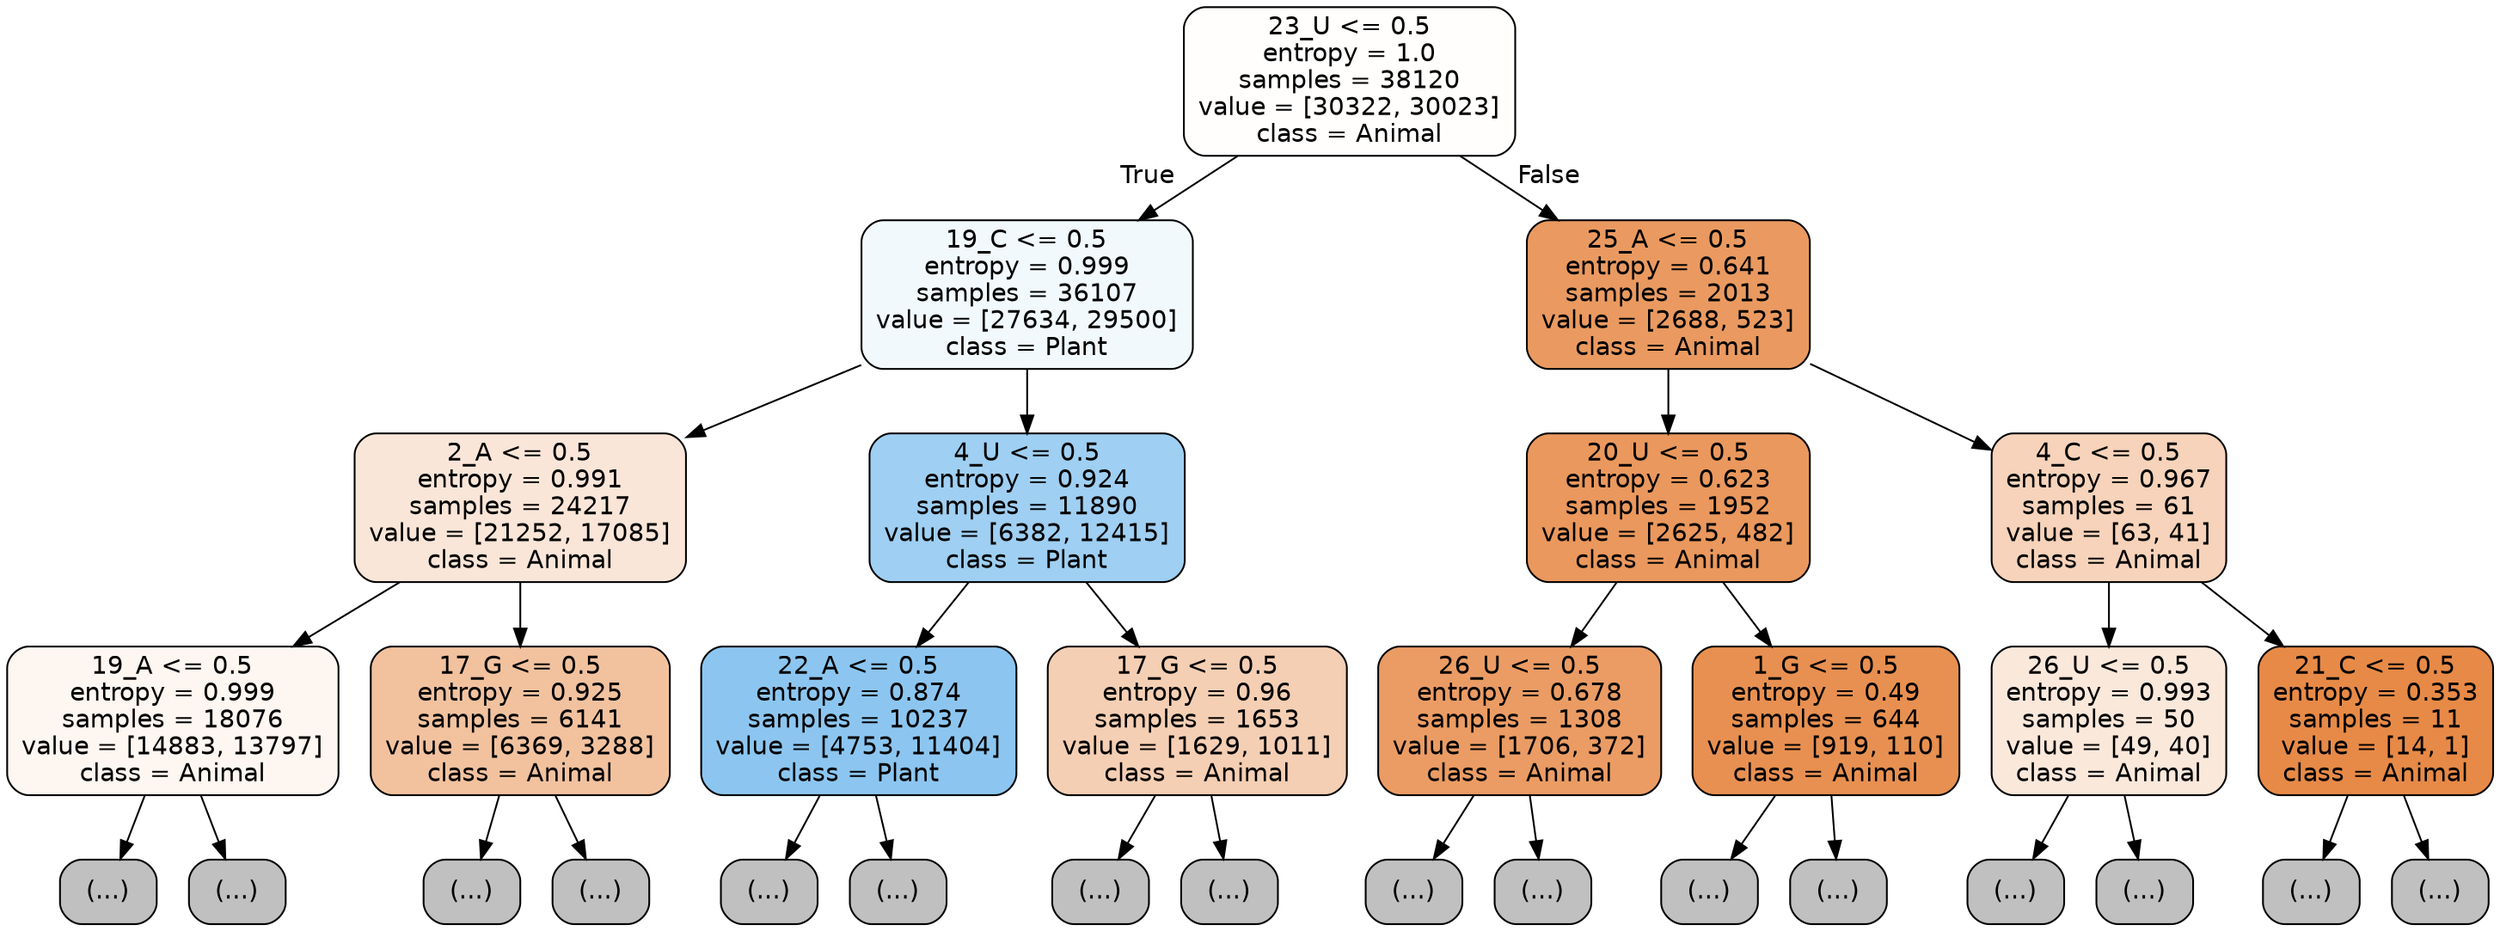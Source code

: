 digraph Tree {
node [shape=box, style="filled, rounded", color="black", fontname="helvetica"] ;
edge [fontname="helvetica"] ;
0 [label="23_U <= 0.5\nentropy = 1.0\nsamples = 38120\nvalue = [30322, 30023]\nclass = Animal", fillcolor="#fffefd"] ;
1 [label="19_C <= 0.5\nentropy = 0.999\nsamples = 36107\nvalue = [27634, 29500]\nclass = Plant", fillcolor="#f2f9fd"] ;
0 -> 1 [labeldistance=2.5, labelangle=45, headlabel="True"] ;
2 [label="2_A <= 0.5\nentropy = 0.991\nsamples = 24217\nvalue = [21252, 17085]\nclass = Animal", fillcolor="#fae6d8"] ;
1 -> 2 ;
3 [label="19_A <= 0.5\nentropy = 0.999\nsamples = 18076\nvalue = [14883, 13797]\nclass = Animal", fillcolor="#fdf6f1"] ;
2 -> 3 ;
4 [label="(...)", fillcolor="#C0C0C0"] ;
3 -> 4 ;
6395 [label="(...)", fillcolor="#C0C0C0"] ;
3 -> 6395 ;
9210 [label="17_G <= 0.5\nentropy = 0.925\nsamples = 6141\nvalue = [6369, 3288]\nclass = Animal", fillcolor="#f2c29f"] ;
2 -> 9210 ;
9211 [label="(...)", fillcolor="#C0C0C0"] ;
9210 -> 9211 ;
11386 [label="(...)", fillcolor="#C0C0C0"] ;
9210 -> 11386 ;
12195 [label="4_U <= 0.5\nentropy = 0.924\nsamples = 11890\nvalue = [6382, 12415]\nclass = Plant", fillcolor="#9fcff2"] ;
1 -> 12195 ;
12196 [label="22_A <= 0.5\nentropy = 0.874\nsamples = 10237\nvalue = [4753, 11404]\nclass = Plant", fillcolor="#8cc6f0"] ;
12195 -> 12196 ;
12197 [label="(...)", fillcolor="#C0C0C0"] ;
12196 -> 12197 ;
14874 [label="(...)", fillcolor="#C0C0C0"] ;
12196 -> 14874 ;
15263 [label="17_G <= 0.5\nentropy = 0.96\nsamples = 1653\nvalue = [1629, 1011]\nclass = Animal", fillcolor="#f5cfb4"] ;
12195 -> 15263 ;
15264 [label="(...)", fillcolor="#C0C0C0"] ;
15263 -> 15264 ;
15887 [label="(...)", fillcolor="#C0C0C0"] ;
15263 -> 15887 ;
16088 [label="25_A <= 0.5\nentropy = 0.641\nsamples = 2013\nvalue = [2688, 523]\nclass = Animal", fillcolor="#ea9a60"] ;
0 -> 16088 [labeldistance=2.5, labelangle=-45, headlabel="False"] ;
16089 [label="20_U <= 0.5\nentropy = 0.623\nsamples = 1952\nvalue = [2625, 482]\nclass = Animal", fillcolor="#ea985d"] ;
16088 -> 16089 ;
16090 [label="26_U <= 0.5\nentropy = 0.678\nsamples = 1308\nvalue = [1706, 372]\nclass = Animal", fillcolor="#eb9c64"] ;
16089 -> 16090 ;
16091 [label="(...)", fillcolor="#C0C0C0"] ;
16090 -> 16091 ;
16636 [label="(...)", fillcolor="#C0C0C0"] ;
16090 -> 16636 ;
16643 [label="1_G <= 0.5\nentropy = 0.49\nsamples = 644\nvalue = [919, 110]\nclass = Animal", fillcolor="#e89051"] ;
16089 -> 16643 ;
16644 [label="(...)", fillcolor="#C0C0C0"] ;
16643 -> 16644 ;
16807 [label="(...)", fillcolor="#C0C0C0"] ;
16643 -> 16807 ;
16838 [label="4_C <= 0.5\nentropy = 0.967\nsamples = 61\nvalue = [63, 41]\nclass = Animal", fillcolor="#f6d3ba"] ;
16088 -> 16838 ;
16839 [label="26_U <= 0.5\nentropy = 0.993\nsamples = 50\nvalue = [49, 40]\nclass = Animal", fillcolor="#fae8db"] ;
16838 -> 16839 ;
16840 [label="(...)", fillcolor="#C0C0C0"] ;
16839 -> 16840 ;
16871 [label="(...)", fillcolor="#C0C0C0"] ;
16839 -> 16871 ;
16872 [label="21_C <= 0.5\nentropy = 0.353\nsamples = 11\nvalue = [14, 1]\nclass = Animal", fillcolor="#e78a47"] ;
16838 -> 16872 ;
16873 [label="(...)", fillcolor="#C0C0C0"] ;
16872 -> 16873 ;
16878 [label="(...)", fillcolor="#C0C0C0"] ;
16872 -> 16878 ;
}